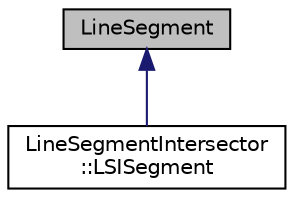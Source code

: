 digraph "LineSegment"
{
  edge [fontname="Helvetica",fontsize="10",labelfontname="Helvetica",labelfontsize="10"];
  node [fontname="Helvetica",fontsize="10",shape=record];
  Node0 [label="LineSegment",height=0.2,width=0.4,color="black", fillcolor="grey75", style="filled", fontcolor="black"];
  Node0 -> Node1 [dir="back",color="midnightblue",fontsize="10",style="solid",fontname="Helvetica"];
  Node1 [label="LineSegmentIntersector\l::LSISegment",height=0.2,width=0.4,color="black", fillcolor="white", style="filled",URL="$classLineSegmentIntersector_1_1LSISegment.html"];
}
